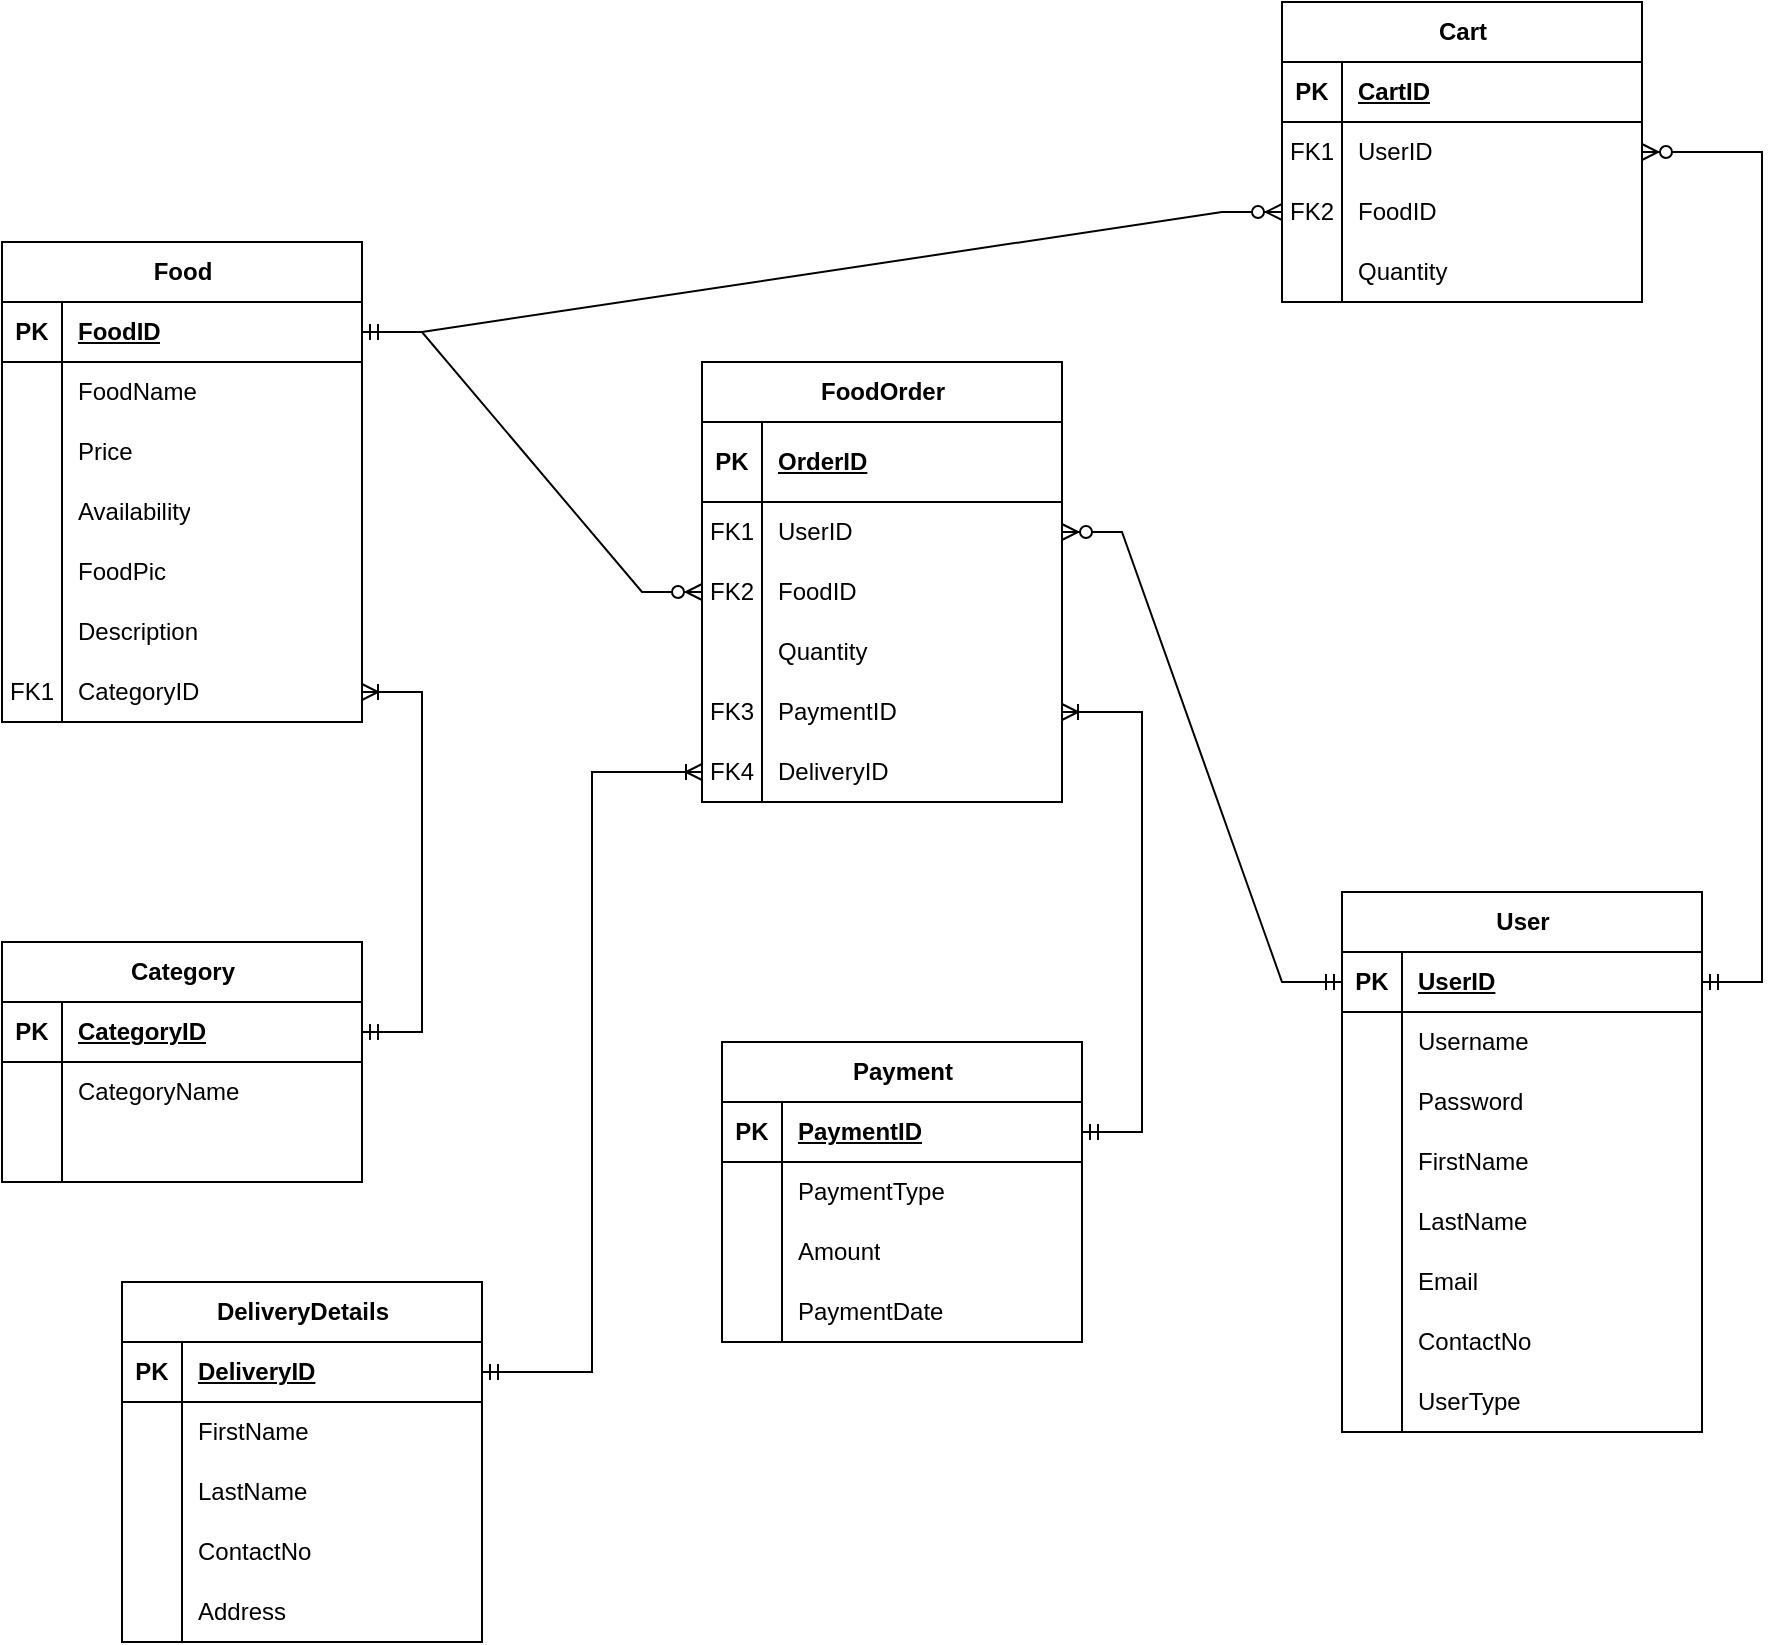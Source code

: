 <mxfile version="24.2.5" type="device">
  <diagram name="Page-1" id="NMlLQ0JSoJwZku1Y1MW2">
    <mxGraphModel dx="1026" dy="1790" grid="1" gridSize="10" guides="1" tooltips="1" connect="1" arrows="1" fold="1" page="1" pageScale="1" pageWidth="827" pageHeight="1169" math="0" shadow="0">
      <root>
        <mxCell id="0" />
        <mxCell id="1" parent="0" />
        <mxCell id="mB0kpQMCV0kYbzKHVX93-14" value="Food" style="shape=table;startSize=30;container=1;collapsible=1;childLayout=tableLayout;fixedRows=1;rowLines=0;fontStyle=1;align=center;resizeLast=1;html=1;" parent="1" vertex="1">
          <mxGeometry x="20" y="-150" width="180" height="240" as="geometry" />
        </mxCell>
        <mxCell id="mB0kpQMCV0kYbzKHVX93-15" value="" style="shape=tableRow;horizontal=0;startSize=0;swimlaneHead=0;swimlaneBody=0;fillColor=none;collapsible=0;dropTarget=0;points=[[0,0.5],[1,0.5]];portConstraint=eastwest;top=0;left=0;right=0;bottom=1;" parent="mB0kpQMCV0kYbzKHVX93-14" vertex="1">
          <mxGeometry y="30" width="180" height="30" as="geometry" />
        </mxCell>
        <mxCell id="mB0kpQMCV0kYbzKHVX93-16" value="PK" style="shape=partialRectangle;connectable=0;fillColor=none;top=0;left=0;bottom=0;right=0;fontStyle=1;overflow=hidden;whiteSpace=wrap;html=1;" parent="mB0kpQMCV0kYbzKHVX93-15" vertex="1">
          <mxGeometry width="30" height="30" as="geometry">
            <mxRectangle width="30" height="30" as="alternateBounds" />
          </mxGeometry>
        </mxCell>
        <mxCell id="mB0kpQMCV0kYbzKHVX93-17" value="FoodID" style="shape=partialRectangle;connectable=0;fillColor=none;top=0;left=0;bottom=0;right=0;align=left;spacingLeft=6;fontStyle=5;overflow=hidden;whiteSpace=wrap;html=1;" parent="mB0kpQMCV0kYbzKHVX93-15" vertex="1">
          <mxGeometry x="30" width="150" height="30" as="geometry">
            <mxRectangle width="150" height="30" as="alternateBounds" />
          </mxGeometry>
        </mxCell>
        <mxCell id="mB0kpQMCV0kYbzKHVX93-18" value="" style="shape=tableRow;horizontal=0;startSize=0;swimlaneHead=0;swimlaneBody=0;fillColor=none;collapsible=0;dropTarget=0;points=[[0,0.5],[1,0.5]];portConstraint=eastwest;top=0;left=0;right=0;bottom=0;" parent="mB0kpQMCV0kYbzKHVX93-14" vertex="1">
          <mxGeometry y="60" width="180" height="30" as="geometry" />
        </mxCell>
        <mxCell id="mB0kpQMCV0kYbzKHVX93-19" value="" style="shape=partialRectangle;connectable=0;fillColor=none;top=0;left=0;bottom=0;right=0;editable=1;overflow=hidden;whiteSpace=wrap;html=1;" parent="mB0kpQMCV0kYbzKHVX93-18" vertex="1">
          <mxGeometry width="30" height="30" as="geometry">
            <mxRectangle width="30" height="30" as="alternateBounds" />
          </mxGeometry>
        </mxCell>
        <mxCell id="mB0kpQMCV0kYbzKHVX93-20" value="FoodName" style="shape=partialRectangle;connectable=0;fillColor=none;top=0;left=0;bottom=0;right=0;align=left;spacingLeft=6;overflow=hidden;whiteSpace=wrap;html=1;" parent="mB0kpQMCV0kYbzKHVX93-18" vertex="1">
          <mxGeometry x="30" width="150" height="30" as="geometry">
            <mxRectangle width="150" height="30" as="alternateBounds" />
          </mxGeometry>
        </mxCell>
        <mxCell id="mB0kpQMCV0kYbzKHVX93-21" value="" style="shape=tableRow;horizontal=0;startSize=0;swimlaneHead=0;swimlaneBody=0;fillColor=none;collapsible=0;dropTarget=0;points=[[0,0.5],[1,0.5]];portConstraint=eastwest;top=0;left=0;right=0;bottom=0;" parent="mB0kpQMCV0kYbzKHVX93-14" vertex="1">
          <mxGeometry y="90" width="180" height="30" as="geometry" />
        </mxCell>
        <mxCell id="mB0kpQMCV0kYbzKHVX93-22" value="" style="shape=partialRectangle;connectable=0;fillColor=none;top=0;left=0;bottom=0;right=0;editable=1;overflow=hidden;whiteSpace=wrap;html=1;" parent="mB0kpQMCV0kYbzKHVX93-21" vertex="1">
          <mxGeometry width="30" height="30" as="geometry">
            <mxRectangle width="30" height="30" as="alternateBounds" />
          </mxGeometry>
        </mxCell>
        <mxCell id="mB0kpQMCV0kYbzKHVX93-23" value="Price" style="shape=partialRectangle;connectable=0;fillColor=none;top=0;left=0;bottom=0;right=0;align=left;spacingLeft=6;overflow=hidden;whiteSpace=wrap;html=1;" parent="mB0kpQMCV0kYbzKHVX93-21" vertex="1">
          <mxGeometry x="30" width="150" height="30" as="geometry">
            <mxRectangle width="150" height="30" as="alternateBounds" />
          </mxGeometry>
        </mxCell>
        <mxCell id="mB0kpQMCV0kYbzKHVX93-79" style="shape=tableRow;horizontal=0;startSize=0;swimlaneHead=0;swimlaneBody=0;fillColor=none;collapsible=0;dropTarget=0;points=[[0,0.5],[1,0.5]];portConstraint=eastwest;top=0;left=0;right=0;bottom=0;" parent="mB0kpQMCV0kYbzKHVX93-14" vertex="1">
          <mxGeometry y="120" width="180" height="30" as="geometry" />
        </mxCell>
        <mxCell id="mB0kpQMCV0kYbzKHVX93-80" style="shape=partialRectangle;connectable=0;fillColor=none;top=0;left=0;bottom=0;right=0;editable=1;overflow=hidden;whiteSpace=wrap;html=1;" parent="mB0kpQMCV0kYbzKHVX93-79" vertex="1">
          <mxGeometry width="30" height="30" as="geometry">
            <mxRectangle width="30" height="30" as="alternateBounds" />
          </mxGeometry>
        </mxCell>
        <mxCell id="mB0kpQMCV0kYbzKHVX93-81" value="Availability" style="shape=partialRectangle;connectable=0;fillColor=none;top=0;left=0;bottom=0;right=0;align=left;spacingLeft=6;overflow=hidden;whiteSpace=wrap;html=1;" parent="mB0kpQMCV0kYbzKHVX93-79" vertex="1">
          <mxGeometry x="30" width="150" height="30" as="geometry">
            <mxRectangle width="150" height="30" as="alternateBounds" />
          </mxGeometry>
        </mxCell>
        <mxCell id="mB0kpQMCV0kYbzKHVX93-98" style="shape=tableRow;horizontal=0;startSize=0;swimlaneHead=0;swimlaneBody=0;fillColor=none;collapsible=0;dropTarget=0;points=[[0,0.5],[1,0.5]];portConstraint=eastwest;top=0;left=0;right=0;bottom=0;" parent="mB0kpQMCV0kYbzKHVX93-14" vertex="1">
          <mxGeometry y="150" width="180" height="30" as="geometry" />
        </mxCell>
        <mxCell id="mB0kpQMCV0kYbzKHVX93-99" style="shape=partialRectangle;connectable=0;fillColor=none;top=0;left=0;bottom=0;right=0;editable=1;overflow=hidden;whiteSpace=wrap;html=1;" parent="mB0kpQMCV0kYbzKHVX93-98" vertex="1">
          <mxGeometry width="30" height="30" as="geometry">
            <mxRectangle width="30" height="30" as="alternateBounds" />
          </mxGeometry>
        </mxCell>
        <mxCell id="mB0kpQMCV0kYbzKHVX93-100" value="FoodPic" style="shape=partialRectangle;connectable=0;fillColor=none;top=0;left=0;bottom=0;right=0;align=left;spacingLeft=6;overflow=hidden;whiteSpace=wrap;html=1;" parent="mB0kpQMCV0kYbzKHVX93-98" vertex="1">
          <mxGeometry x="30" width="150" height="30" as="geometry">
            <mxRectangle width="150" height="30" as="alternateBounds" />
          </mxGeometry>
        </mxCell>
        <mxCell id="mB0kpQMCV0kYbzKHVX93-95" style="shape=tableRow;horizontal=0;startSize=0;swimlaneHead=0;swimlaneBody=0;fillColor=none;collapsible=0;dropTarget=0;points=[[0,0.5],[1,0.5]];portConstraint=eastwest;top=0;left=0;right=0;bottom=0;" parent="mB0kpQMCV0kYbzKHVX93-14" vertex="1">
          <mxGeometry y="180" width="180" height="30" as="geometry" />
        </mxCell>
        <mxCell id="mB0kpQMCV0kYbzKHVX93-96" style="shape=partialRectangle;connectable=0;fillColor=none;top=0;left=0;bottom=0;right=0;editable=1;overflow=hidden;whiteSpace=wrap;html=1;" parent="mB0kpQMCV0kYbzKHVX93-95" vertex="1">
          <mxGeometry width="30" height="30" as="geometry">
            <mxRectangle width="30" height="30" as="alternateBounds" />
          </mxGeometry>
        </mxCell>
        <mxCell id="mB0kpQMCV0kYbzKHVX93-97" value="Description" style="shape=partialRectangle;connectable=0;fillColor=none;top=0;left=0;bottom=0;right=0;align=left;spacingLeft=6;overflow=hidden;whiteSpace=wrap;html=1;" parent="mB0kpQMCV0kYbzKHVX93-95" vertex="1">
          <mxGeometry x="30" width="150" height="30" as="geometry">
            <mxRectangle width="150" height="30" as="alternateBounds" />
          </mxGeometry>
        </mxCell>
        <mxCell id="mB0kpQMCV0kYbzKHVX93-101" style="shape=tableRow;horizontal=0;startSize=0;swimlaneHead=0;swimlaneBody=0;fillColor=none;collapsible=0;dropTarget=0;points=[[0,0.5],[1,0.5]];portConstraint=eastwest;top=0;left=0;right=0;bottom=0;" parent="mB0kpQMCV0kYbzKHVX93-14" vertex="1">
          <mxGeometry y="210" width="180" height="30" as="geometry" />
        </mxCell>
        <mxCell id="mB0kpQMCV0kYbzKHVX93-102" value="FK1" style="shape=partialRectangle;connectable=0;fillColor=none;top=0;left=0;bottom=0;right=0;editable=1;overflow=hidden;whiteSpace=wrap;html=1;" parent="mB0kpQMCV0kYbzKHVX93-101" vertex="1">
          <mxGeometry width="30" height="30" as="geometry">
            <mxRectangle width="30" height="30" as="alternateBounds" />
          </mxGeometry>
        </mxCell>
        <mxCell id="mB0kpQMCV0kYbzKHVX93-103" value="CategoryID" style="shape=partialRectangle;connectable=0;fillColor=none;top=0;left=0;bottom=0;right=0;align=left;spacingLeft=6;overflow=hidden;whiteSpace=wrap;html=1;" parent="mB0kpQMCV0kYbzKHVX93-101" vertex="1">
          <mxGeometry x="30" width="150" height="30" as="geometry">
            <mxRectangle width="150" height="30" as="alternateBounds" />
          </mxGeometry>
        </mxCell>
        <mxCell id="mB0kpQMCV0kYbzKHVX93-27" value="User" style="shape=table;startSize=30;container=1;collapsible=1;childLayout=tableLayout;fixedRows=1;rowLines=0;fontStyle=1;align=center;resizeLast=1;html=1;" parent="1" vertex="1">
          <mxGeometry x="690" y="175" width="180" height="270" as="geometry">
            <mxRectangle x="640" y="-190" width="70" height="30" as="alternateBounds" />
          </mxGeometry>
        </mxCell>
        <mxCell id="mB0kpQMCV0kYbzKHVX93-28" value="" style="shape=tableRow;horizontal=0;startSize=0;swimlaneHead=0;swimlaneBody=0;fillColor=none;collapsible=0;dropTarget=0;points=[[0,0.5],[1,0.5]];portConstraint=eastwest;top=0;left=0;right=0;bottom=1;" parent="mB0kpQMCV0kYbzKHVX93-27" vertex="1">
          <mxGeometry y="30" width="180" height="30" as="geometry" />
        </mxCell>
        <mxCell id="mB0kpQMCV0kYbzKHVX93-29" value="PK" style="shape=partialRectangle;connectable=0;fillColor=none;top=0;left=0;bottom=0;right=0;fontStyle=1;overflow=hidden;whiteSpace=wrap;html=1;" parent="mB0kpQMCV0kYbzKHVX93-28" vertex="1">
          <mxGeometry width="30" height="30" as="geometry">
            <mxRectangle width="30" height="30" as="alternateBounds" />
          </mxGeometry>
        </mxCell>
        <mxCell id="mB0kpQMCV0kYbzKHVX93-30" value="UserID" style="shape=partialRectangle;connectable=0;fillColor=none;top=0;left=0;bottom=0;right=0;align=left;spacingLeft=6;fontStyle=5;overflow=hidden;whiteSpace=wrap;html=1;" parent="mB0kpQMCV0kYbzKHVX93-28" vertex="1">
          <mxGeometry x="30" width="150" height="30" as="geometry">
            <mxRectangle width="150" height="30" as="alternateBounds" />
          </mxGeometry>
        </mxCell>
        <mxCell id="mB0kpQMCV0kYbzKHVX93-31" value="" style="shape=tableRow;horizontal=0;startSize=0;swimlaneHead=0;swimlaneBody=0;fillColor=none;collapsible=0;dropTarget=0;points=[[0,0.5],[1,0.5]];portConstraint=eastwest;top=0;left=0;right=0;bottom=0;" parent="mB0kpQMCV0kYbzKHVX93-27" vertex="1">
          <mxGeometry y="60" width="180" height="30" as="geometry" />
        </mxCell>
        <mxCell id="mB0kpQMCV0kYbzKHVX93-32" value="" style="shape=partialRectangle;connectable=0;fillColor=none;top=0;left=0;bottom=0;right=0;editable=1;overflow=hidden;whiteSpace=wrap;html=1;" parent="mB0kpQMCV0kYbzKHVX93-31" vertex="1">
          <mxGeometry width="30" height="30" as="geometry">
            <mxRectangle width="30" height="30" as="alternateBounds" />
          </mxGeometry>
        </mxCell>
        <mxCell id="mB0kpQMCV0kYbzKHVX93-33" value="Username" style="shape=partialRectangle;connectable=0;fillColor=none;top=0;left=0;bottom=0;right=0;align=left;spacingLeft=6;overflow=hidden;whiteSpace=wrap;html=1;" parent="mB0kpQMCV0kYbzKHVX93-31" vertex="1">
          <mxGeometry x="30" width="150" height="30" as="geometry">
            <mxRectangle width="150" height="30" as="alternateBounds" />
          </mxGeometry>
        </mxCell>
        <mxCell id="mB0kpQMCV0kYbzKHVX93-34" value="" style="shape=tableRow;horizontal=0;startSize=0;swimlaneHead=0;swimlaneBody=0;fillColor=none;collapsible=0;dropTarget=0;points=[[0,0.5],[1,0.5]];portConstraint=eastwest;top=0;left=0;right=0;bottom=0;" parent="mB0kpQMCV0kYbzKHVX93-27" vertex="1">
          <mxGeometry y="90" width="180" height="30" as="geometry" />
        </mxCell>
        <mxCell id="mB0kpQMCV0kYbzKHVX93-35" value="" style="shape=partialRectangle;connectable=0;fillColor=none;top=0;left=0;bottom=0;right=0;editable=1;overflow=hidden;whiteSpace=wrap;html=1;" parent="mB0kpQMCV0kYbzKHVX93-34" vertex="1">
          <mxGeometry width="30" height="30" as="geometry">
            <mxRectangle width="30" height="30" as="alternateBounds" />
          </mxGeometry>
        </mxCell>
        <mxCell id="mB0kpQMCV0kYbzKHVX93-36" value="Password" style="shape=partialRectangle;connectable=0;fillColor=none;top=0;left=0;bottom=0;right=0;align=left;spacingLeft=6;overflow=hidden;whiteSpace=wrap;html=1;" parent="mB0kpQMCV0kYbzKHVX93-34" vertex="1">
          <mxGeometry x="30" width="150" height="30" as="geometry">
            <mxRectangle width="150" height="30" as="alternateBounds" />
          </mxGeometry>
        </mxCell>
        <mxCell id="mB0kpQMCV0kYbzKHVX93-37" value="" style="shape=tableRow;horizontal=0;startSize=0;swimlaneHead=0;swimlaneBody=0;fillColor=none;collapsible=0;dropTarget=0;points=[[0,0.5],[1,0.5]];portConstraint=eastwest;top=0;left=0;right=0;bottom=0;" parent="mB0kpQMCV0kYbzKHVX93-27" vertex="1">
          <mxGeometry y="120" width="180" height="30" as="geometry" />
        </mxCell>
        <mxCell id="mB0kpQMCV0kYbzKHVX93-38" value="" style="shape=partialRectangle;connectable=0;fillColor=none;top=0;left=0;bottom=0;right=0;editable=1;overflow=hidden;whiteSpace=wrap;html=1;" parent="mB0kpQMCV0kYbzKHVX93-37" vertex="1">
          <mxGeometry width="30" height="30" as="geometry">
            <mxRectangle width="30" height="30" as="alternateBounds" />
          </mxGeometry>
        </mxCell>
        <mxCell id="mB0kpQMCV0kYbzKHVX93-39" value="FirstName" style="shape=partialRectangle;connectable=0;fillColor=none;top=0;left=0;bottom=0;right=0;align=left;spacingLeft=6;overflow=hidden;whiteSpace=wrap;html=1;" parent="mB0kpQMCV0kYbzKHVX93-37" vertex="1">
          <mxGeometry x="30" width="150" height="30" as="geometry">
            <mxRectangle width="150" height="30" as="alternateBounds" />
          </mxGeometry>
        </mxCell>
        <mxCell id="MkMnT_YUGGqUmff9P7az-1" style="shape=tableRow;horizontal=0;startSize=0;swimlaneHead=0;swimlaneBody=0;fillColor=none;collapsible=0;dropTarget=0;points=[[0,0.5],[1,0.5]];portConstraint=eastwest;top=0;left=0;right=0;bottom=0;" parent="mB0kpQMCV0kYbzKHVX93-27" vertex="1">
          <mxGeometry y="150" width="180" height="30" as="geometry" />
        </mxCell>
        <mxCell id="MkMnT_YUGGqUmff9P7az-2" style="shape=partialRectangle;connectable=0;fillColor=none;top=0;left=0;bottom=0;right=0;editable=1;overflow=hidden;whiteSpace=wrap;html=1;" parent="MkMnT_YUGGqUmff9P7az-1" vertex="1">
          <mxGeometry width="30" height="30" as="geometry">
            <mxRectangle width="30" height="30" as="alternateBounds" />
          </mxGeometry>
        </mxCell>
        <mxCell id="MkMnT_YUGGqUmff9P7az-3" value="LastName" style="shape=partialRectangle;connectable=0;fillColor=none;top=0;left=0;bottom=0;right=0;align=left;spacingLeft=6;overflow=hidden;whiteSpace=wrap;html=1;" parent="MkMnT_YUGGqUmff9P7az-1" vertex="1">
          <mxGeometry x="30" width="150" height="30" as="geometry">
            <mxRectangle width="150" height="30" as="alternateBounds" />
          </mxGeometry>
        </mxCell>
        <mxCell id="MkMnT_YUGGqUmff9P7az-4" style="shape=tableRow;horizontal=0;startSize=0;swimlaneHead=0;swimlaneBody=0;fillColor=none;collapsible=0;dropTarget=0;points=[[0,0.5],[1,0.5]];portConstraint=eastwest;top=0;left=0;right=0;bottom=0;" parent="mB0kpQMCV0kYbzKHVX93-27" vertex="1">
          <mxGeometry y="180" width="180" height="30" as="geometry" />
        </mxCell>
        <mxCell id="MkMnT_YUGGqUmff9P7az-5" style="shape=partialRectangle;connectable=0;fillColor=none;top=0;left=0;bottom=0;right=0;editable=1;overflow=hidden;whiteSpace=wrap;html=1;" parent="MkMnT_YUGGqUmff9P7az-4" vertex="1">
          <mxGeometry width="30" height="30" as="geometry">
            <mxRectangle width="30" height="30" as="alternateBounds" />
          </mxGeometry>
        </mxCell>
        <mxCell id="MkMnT_YUGGqUmff9P7az-6" value="Email" style="shape=partialRectangle;connectable=0;fillColor=none;top=0;left=0;bottom=0;right=0;align=left;spacingLeft=6;overflow=hidden;whiteSpace=wrap;html=1;" parent="MkMnT_YUGGqUmff9P7az-4" vertex="1">
          <mxGeometry x="30" width="150" height="30" as="geometry">
            <mxRectangle width="150" height="30" as="alternateBounds" />
          </mxGeometry>
        </mxCell>
        <mxCell id="t2HlObmymGDgKQSyQMpd-11" style="shape=tableRow;horizontal=0;startSize=0;swimlaneHead=0;swimlaneBody=0;fillColor=none;collapsible=0;dropTarget=0;points=[[0,0.5],[1,0.5]];portConstraint=eastwest;top=0;left=0;right=0;bottom=0;" parent="mB0kpQMCV0kYbzKHVX93-27" vertex="1">
          <mxGeometry y="210" width="180" height="30" as="geometry" />
        </mxCell>
        <mxCell id="t2HlObmymGDgKQSyQMpd-12" style="shape=partialRectangle;connectable=0;fillColor=none;top=0;left=0;bottom=0;right=0;editable=1;overflow=hidden;whiteSpace=wrap;html=1;" parent="t2HlObmymGDgKQSyQMpd-11" vertex="1">
          <mxGeometry width="30" height="30" as="geometry">
            <mxRectangle width="30" height="30" as="alternateBounds" />
          </mxGeometry>
        </mxCell>
        <mxCell id="t2HlObmymGDgKQSyQMpd-13" value="ContactNo" style="shape=partialRectangle;connectable=0;fillColor=none;top=0;left=0;bottom=0;right=0;align=left;spacingLeft=6;overflow=hidden;whiteSpace=wrap;html=1;" parent="t2HlObmymGDgKQSyQMpd-11" vertex="1">
          <mxGeometry x="30" width="150" height="30" as="geometry">
            <mxRectangle width="150" height="30" as="alternateBounds" />
          </mxGeometry>
        </mxCell>
        <mxCell id="t2HlObmymGDgKQSyQMpd-8" style="shape=tableRow;horizontal=0;startSize=0;swimlaneHead=0;swimlaneBody=0;fillColor=none;collapsible=0;dropTarget=0;points=[[0,0.5],[1,0.5]];portConstraint=eastwest;top=0;left=0;right=0;bottom=0;" parent="mB0kpQMCV0kYbzKHVX93-27" vertex="1">
          <mxGeometry y="240" width="180" height="30" as="geometry" />
        </mxCell>
        <mxCell id="t2HlObmymGDgKQSyQMpd-9" style="shape=partialRectangle;connectable=0;fillColor=none;top=0;left=0;bottom=0;right=0;editable=1;overflow=hidden;whiteSpace=wrap;html=1;" parent="t2HlObmymGDgKQSyQMpd-8" vertex="1">
          <mxGeometry width="30" height="30" as="geometry">
            <mxRectangle width="30" height="30" as="alternateBounds" />
          </mxGeometry>
        </mxCell>
        <mxCell id="t2HlObmymGDgKQSyQMpd-10" value="UserType" style="shape=partialRectangle;connectable=0;fillColor=none;top=0;left=0;bottom=0;right=0;align=left;spacingLeft=6;overflow=hidden;whiteSpace=wrap;html=1;" parent="t2HlObmymGDgKQSyQMpd-8" vertex="1">
          <mxGeometry x="30" width="150" height="30" as="geometry">
            <mxRectangle width="150" height="30" as="alternateBounds" />
          </mxGeometry>
        </mxCell>
        <mxCell id="mB0kpQMCV0kYbzKHVX93-53" value="Payment" style="shape=table;startSize=30;container=1;collapsible=1;childLayout=tableLayout;fixedRows=1;rowLines=0;fontStyle=1;align=center;resizeLast=1;html=1;" parent="1" vertex="1">
          <mxGeometry x="380" y="250" width="180" height="150" as="geometry" />
        </mxCell>
        <mxCell id="mB0kpQMCV0kYbzKHVX93-54" value="" style="shape=tableRow;horizontal=0;startSize=0;swimlaneHead=0;swimlaneBody=0;fillColor=none;collapsible=0;dropTarget=0;points=[[0,0.5],[1,0.5]];portConstraint=eastwest;top=0;left=0;right=0;bottom=1;" parent="mB0kpQMCV0kYbzKHVX93-53" vertex="1">
          <mxGeometry y="30" width="180" height="30" as="geometry" />
        </mxCell>
        <mxCell id="mB0kpQMCV0kYbzKHVX93-55" value="PK" style="shape=partialRectangle;connectable=0;fillColor=none;top=0;left=0;bottom=0;right=0;fontStyle=1;overflow=hidden;whiteSpace=wrap;html=1;" parent="mB0kpQMCV0kYbzKHVX93-54" vertex="1">
          <mxGeometry width="30" height="30" as="geometry">
            <mxRectangle width="30" height="30" as="alternateBounds" />
          </mxGeometry>
        </mxCell>
        <mxCell id="mB0kpQMCV0kYbzKHVX93-56" value="PaymentID" style="shape=partialRectangle;connectable=0;fillColor=none;top=0;left=0;bottom=0;right=0;align=left;spacingLeft=6;fontStyle=5;overflow=hidden;whiteSpace=wrap;html=1;" parent="mB0kpQMCV0kYbzKHVX93-54" vertex="1">
          <mxGeometry x="30" width="150" height="30" as="geometry">
            <mxRectangle width="150" height="30" as="alternateBounds" />
          </mxGeometry>
        </mxCell>
        <mxCell id="2lDUCb20f9AdnVbE3cWg-1" style="shape=tableRow;horizontal=0;startSize=0;swimlaneHead=0;swimlaneBody=0;fillColor=none;collapsible=0;dropTarget=0;points=[[0,0.5],[1,0.5]];portConstraint=eastwest;top=0;left=0;right=0;bottom=0;" vertex="1" parent="mB0kpQMCV0kYbzKHVX93-53">
          <mxGeometry y="60" width="180" height="30" as="geometry" />
        </mxCell>
        <mxCell id="2lDUCb20f9AdnVbE3cWg-2" style="shape=partialRectangle;connectable=0;fillColor=none;top=0;left=0;bottom=0;right=0;editable=1;overflow=hidden;whiteSpace=wrap;html=1;" vertex="1" parent="2lDUCb20f9AdnVbE3cWg-1">
          <mxGeometry width="30" height="30" as="geometry">
            <mxRectangle width="30" height="30" as="alternateBounds" />
          </mxGeometry>
        </mxCell>
        <mxCell id="2lDUCb20f9AdnVbE3cWg-3" value="PaymentType" style="shape=partialRectangle;connectable=0;fillColor=none;top=0;left=0;bottom=0;right=0;align=left;spacingLeft=6;overflow=hidden;whiteSpace=wrap;html=1;" vertex="1" parent="2lDUCb20f9AdnVbE3cWg-1">
          <mxGeometry x="30" width="150" height="30" as="geometry">
            <mxRectangle width="150" height="30" as="alternateBounds" />
          </mxGeometry>
        </mxCell>
        <mxCell id="mB0kpQMCV0kYbzKHVX93-57" value="" style="shape=tableRow;horizontal=0;startSize=0;swimlaneHead=0;swimlaneBody=0;fillColor=none;collapsible=0;dropTarget=0;points=[[0,0.5],[1,0.5]];portConstraint=eastwest;top=0;left=0;right=0;bottom=0;" parent="mB0kpQMCV0kYbzKHVX93-53" vertex="1">
          <mxGeometry y="90" width="180" height="30" as="geometry" />
        </mxCell>
        <mxCell id="mB0kpQMCV0kYbzKHVX93-58" value="" style="shape=partialRectangle;connectable=0;fillColor=none;top=0;left=0;bottom=0;right=0;editable=1;overflow=hidden;whiteSpace=wrap;html=1;" parent="mB0kpQMCV0kYbzKHVX93-57" vertex="1">
          <mxGeometry width="30" height="30" as="geometry">
            <mxRectangle width="30" height="30" as="alternateBounds" />
          </mxGeometry>
        </mxCell>
        <mxCell id="mB0kpQMCV0kYbzKHVX93-59" value="Amount" style="shape=partialRectangle;connectable=0;fillColor=none;top=0;left=0;bottom=0;right=0;align=left;spacingLeft=6;overflow=hidden;whiteSpace=wrap;html=1;" parent="mB0kpQMCV0kYbzKHVX93-57" vertex="1">
          <mxGeometry x="30" width="150" height="30" as="geometry">
            <mxRectangle width="150" height="30" as="alternateBounds" />
          </mxGeometry>
        </mxCell>
        <mxCell id="mB0kpQMCV0kYbzKHVX93-63" value="" style="shape=tableRow;horizontal=0;startSize=0;swimlaneHead=0;swimlaneBody=0;fillColor=none;collapsible=0;dropTarget=0;points=[[0,0.5],[1,0.5]];portConstraint=eastwest;top=0;left=0;right=0;bottom=0;" parent="mB0kpQMCV0kYbzKHVX93-53" vertex="1">
          <mxGeometry y="120" width="180" height="30" as="geometry" />
        </mxCell>
        <mxCell id="mB0kpQMCV0kYbzKHVX93-64" value="" style="shape=partialRectangle;connectable=0;fillColor=none;top=0;left=0;bottom=0;right=0;editable=1;overflow=hidden;whiteSpace=wrap;html=1;" parent="mB0kpQMCV0kYbzKHVX93-63" vertex="1">
          <mxGeometry width="30" height="30" as="geometry">
            <mxRectangle width="30" height="30" as="alternateBounds" />
          </mxGeometry>
        </mxCell>
        <mxCell id="mB0kpQMCV0kYbzKHVX93-65" value="PaymentDate" style="shape=partialRectangle;connectable=0;fillColor=none;top=0;left=0;bottom=0;right=0;align=left;spacingLeft=6;overflow=hidden;whiteSpace=wrap;html=1;" parent="mB0kpQMCV0kYbzKHVX93-63" vertex="1">
          <mxGeometry x="30" width="150" height="30" as="geometry">
            <mxRectangle width="150" height="30" as="alternateBounds" />
          </mxGeometry>
        </mxCell>
        <mxCell id="mB0kpQMCV0kYbzKHVX93-66" value="FoodOrder" style="shape=table;startSize=30;container=1;collapsible=1;childLayout=tableLayout;fixedRows=1;rowLines=0;fontStyle=1;align=center;resizeLast=1;html=1;" parent="1" vertex="1">
          <mxGeometry x="370" y="-90" width="180" height="220" as="geometry" />
        </mxCell>
        <mxCell id="mB0kpQMCV0kYbzKHVX93-67" value="" style="shape=tableRow;horizontal=0;startSize=0;swimlaneHead=0;swimlaneBody=0;fillColor=none;collapsible=0;dropTarget=0;points=[[0,0.5],[1,0.5]];portConstraint=eastwest;top=0;left=0;right=0;bottom=1;" parent="mB0kpQMCV0kYbzKHVX93-66" vertex="1">
          <mxGeometry y="30" width="180" height="40" as="geometry" />
        </mxCell>
        <mxCell id="mB0kpQMCV0kYbzKHVX93-68" value="PK" style="shape=partialRectangle;connectable=0;fillColor=none;top=0;left=0;bottom=0;right=0;fontStyle=1;overflow=hidden;whiteSpace=wrap;html=1;" parent="mB0kpQMCV0kYbzKHVX93-67" vertex="1">
          <mxGeometry width="30" height="40" as="geometry">
            <mxRectangle width="30" height="40" as="alternateBounds" />
          </mxGeometry>
        </mxCell>
        <mxCell id="mB0kpQMCV0kYbzKHVX93-69" value="OrderID" style="shape=partialRectangle;connectable=0;fillColor=none;top=0;left=0;bottom=0;right=0;align=left;spacingLeft=6;fontStyle=5;overflow=hidden;whiteSpace=wrap;html=1;" parent="mB0kpQMCV0kYbzKHVX93-67" vertex="1">
          <mxGeometry x="30" width="150" height="40" as="geometry">
            <mxRectangle width="150" height="40" as="alternateBounds" />
          </mxGeometry>
        </mxCell>
        <mxCell id="t2HlObmymGDgKQSyQMpd-55" style="shape=tableRow;horizontal=0;startSize=0;swimlaneHead=0;swimlaneBody=0;fillColor=none;collapsible=0;dropTarget=0;points=[[0,0.5],[1,0.5]];portConstraint=eastwest;top=0;left=0;right=0;bottom=0;" parent="mB0kpQMCV0kYbzKHVX93-66" vertex="1">
          <mxGeometry y="70" width="180" height="30" as="geometry" />
        </mxCell>
        <mxCell id="t2HlObmymGDgKQSyQMpd-56" value="FK1" style="shape=partialRectangle;connectable=0;fillColor=none;top=0;left=0;bottom=0;right=0;editable=1;overflow=hidden;whiteSpace=wrap;html=1;" parent="t2HlObmymGDgKQSyQMpd-55" vertex="1">
          <mxGeometry width="30" height="30" as="geometry">
            <mxRectangle width="30" height="30" as="alternateBounds" />
          </mxGeometry>
        </mxCell>
        <mxCell id="t2HlObmymGDgKQSyQMpd-57" value="UserID" style="shape=partialRectangle;connectable=0;fillColor=none;top=0;left=0;bottom=0;right=0;align=left;spacingLeft=6;overflow=hidden;whiteSpace=wrap;html=1;" parent="t2HlObmymGDgKQSyQMpd-55" vertex="1">
          <mxGeometry x="30" width="150" height="30" as="geometry">
            <mxRectangle width="150" height="30" as="alternateBounds" />
          </mxGeometry>
        </mxCell>
        <mxCell id="mB0kpQMCV0kYbzKHVX93-73" value="" style="shape=tableRow;horizontal=0;startSize=0;swimlaneHead=0;swimlaneBody=0;fillColor=none;collapsible=0;dropTarget=0;points=[[0,0.5],[1,0.5]];portConstraint=eastwest;top=0;left=0;right=0;bottom=0;" parent="mB0kpQMCV0kYbzKHVX93-66" vertex="1">
          <mxGeometry y="100" width="180" height="30" as="geometry" />
        </mxCell>
        <mxCell id="mB0kpQMCV0kYbzKHVX93-74" value="FK2" style="shape=partialRectangle;connectable=0;fillColor=none;top=0;left=0;bottom=0;right=0;editable=1;overflow=hidden;whiteSpace=wrap;html=1;" parent="mB0kpQMCV0kYbzKHVX93-73" vertex="1">
          <mxGeometry width="30" height="30" as="geometry">
            <mxRectangle width="30" height="30" as="alternateBounds" />
          </mxGeometry>
        </mxCell>
        <mxCell id="mB0kpQMCV0kYbzKHVX93-75" value="FoodID" style="shape=partialRectangle;connectable=0;fillColor=none;top=0;left=0;bottom=0;right=0;align=left;spacingLeft=6;overflow=hidden;whiteSpace=wrap;html=1;" parent="mB0kpQMCV0kYbzKHVX93-73" vertex="1">
          <mxGeometry x="30" width="150" height="30" as="geometry">
            <mxRectangle width="150" height="30" as="alternateBounds" />
          </mxGeometry>
        </mxCell>
        <mxCell id="t2HlObmymGDgKQSyQMpd-58" style="shape=tableRow;horizontal=0;startSize=0;swimlaneHead=0;swimlaneBody=0;fillColor=none;collapsible=0;dropTarget=0;points=[[0,0.5],[1,0.5]];portConstraint=eastwest;top=0;left=0;right=0;bottom=0;" parent="mB0kpQMCV0kYbzKHVX93-66" vertex="1">
          <mxGeometry y="130" width="180" height="30" as="geometry" />
        </mxCell>
        <mxCell id="t2HlObmymGDgKQSyQMpd-59" style="shape=partialRectangle;connectable=0;fillColor=none;top=0;left=0;bottom=0;right=0;editable=1;overflow=hidden;whiteSpace=wrap;html=1;" parent="t2HlObmymGDgKQSyQMpd-58" vertex="1">
          <mxGeometry width="30" height="30" as="geometry">
            <mxRectangle width="30" height="30" as="alternateBounds" />
          </mxGeometry>
        </mxCell>
        <mxCell id="t2HlObmymGDgKQSyQMpd-60" value="Quantity" style="shape=partialRectangle;connectable=0;fillColor=none;top=0;left=0;bottom=0;right=0;align=left;spacingLeft=6;overflow=hidden;whiteSpace=wrap;html=1;" parent="t2HlObmymGDgKQSyQMpd-58" vertex="1">
          <mxGeometry x="30" width="150" height="30" as="geometry">
            <mxRectangle width="150" height="30" as="alternateBounds" />
          </mxGeometry>
        </mxCell>
        <mxCell id="t2HlObmymGDgKQSyQMpd-52" style="shape=tableRow;horizontal=0;startSize=0;swimlaneHead=0;swimlaneBody=0;fillColor=none;collapsible=0;dropTarget=0;points=[[0,0.5],[1,0.5]];portConstraint=eastwest;top=0;left=0;right=0;bottom=0;" parent="mB0kpQMCV0kYbzKHVX93-66" vertex="1">
          <mxGeometry y="160" width="180" height="30" as="geometry" />
        </mxCell>
        <mxCell id="t2HlObmymGDgKQSyQMpd-53" value="FK3" style="shape=partialRectangle;connectable=0;fillColor=none;top=0;left=0;bottom=0;right=0;editable=1;overflow=hidden;whiteSpace=wrap;html=1;" parent="t2HlObmymGDgKQSyQMpd-52" vertex="1">
          <mxGeometry width="30" height="30" as="geometry">
            <mxRectangle width="30" height="30" as="alternateBounds" />
          </mxGeometry>
        </mxCell>
        <mxCell id="t2HlObmymGDgKQSyQMpd-54" value="PaymentID" style="shape=partialRectangle;connectable=0;fillColor=none;top=0;left=0;bottom=0;right=0;align=left;spacingLeft=6;overflow=hidden;whiteSpace=wrap;html=1;" parent="t2HlObmymGDgKQSyQMpd-52" vertex="1">
          <mxGeometry x="30" width="150" height="30" as="geometry">
            <mxRectangle width="150" height="30" as="alternateBounds" />
          </mxGeometry>
        </mxCell>
        <mxCell id="mB0kpQMCV0kYbzKHVX93-86" style="shape=tableRow;horizontal=0;startSize=0;swimlaneHead=0;swimlaneBody=0;fillColor=none;collapsible=0;dropTarget=0;points=[[0,0.5],[1,0.5]];portConstraint=eastwest;top=0;left=0;right=0;bottom=0;" parent="mB0kpQMCV0kYbzKHVX93-66" vertex="1">
          <mxGeometry y="190" width="180" height="30" as="geometry" />
        </mxCell>
        <mxCell id="mB0kpQMCV0kYbzKHVX93-87" value="FK4" style="shape=partialRectangle;connectable=0;fillColor=none;top=0;left=0;bottom=0;right=0;editable=1;overflow=hidden;whiteSpace=wrap;html=1;" parent="mB0kpQMCV0kYbzKHVX93-86" vertex="1">
          <mxGeometry width="30" height="30" as="geometry">
            <mxRectangle width="30" height="30" as="alternateBounds" />
          </mxGeometry>
        </mxCell>
        <mxCell id="mB0kpQMCV0kYbzKHVX93-88" value="DeliveryID" style="shape=partialRectangle;connectable=0;fillColor=none;top=0;left=0;bottom=0;right=0;align=left;spacingLeft=6;overflow=hidden;whiteSpace=wrap;html=1;" parent="mB0kpQMCV0kYbzKHVX93-86" vertex="1">
          <mxGeometry x="30" width="150" height="30" as="geometry">
            <mxRectangle width="150" height="30" as="alternateBounds" />
          </mxGeometry>
        </mxCell>
        <mxCell id="mB0kpQMCV0kYbzKHVX93-91" value="" style="fontSize=12;html=1;endArrow=ERzeroToMany;endFill=1;startArrow=ERmandOne;rounded=0;startFill=0;edgeStyle=entityRelationEdgeStyle;exitX=1;exitY=0.5;exitDx=0;exitDy=0;" parent="1" source="mB0kpQMCV0kYbzKHVX93-15" target="t2HlObmymGDgKQSyQMpd-21" edge="1">
          <mxGeometry width="100" height="100" relative="1" as="geometry">
            <mxPoint x="320" y="120" as="sourcePoint" />
            <mxPoint x="420" y="20" as="targetPoint" />
          </mxGeometry>
        </mxCell>
        <mxCell id="mB0kpQMCV0kYbzKHVX93-129" value="Category" style="shape=table;startSize=30;container=1;collapsible=1;childLayout=tableLayout;fixedRows=1;rowLines=0;fontStyle=1;align=center;resizeLast=1;html=1;" parent="1" vertex="1">
          <mxGeometry x="20" y="200" width="180" height="120" as="geometry" />
        </mxCell>
        <mxCell id="mB0kpQMCV0kYbzKHVX93-130" value="" style="shape=tableRow;horizontal=0;startSize=0;swimlaneHead=0;swimlaneBody=0;fillColor=none;collapsible=0;dropTarget=0;points=[[0,0.5],[1,0.5]];portConstraint=eastwest;top=0;left=0;right=0;bottom=1;" parent="mB0kpQMCV0kYbzKHVX93-129" vertex="1">
          <mxGeometry y="30" width="180" height="30" as="geometry" />
        </mxCell>
        <mxCell id="mB0kpQMCV0kYbzKHVX93-131" value="PK" style="shape=partialRectangle;connectable=0;fillColor=none;top=0;left=0;bottom=0;right=0;fontStyle=1;overflow=hidden;whiteSpace=wrap;html=1;" parent="mB0kpQMCV0kYbzKHVX93-130" vertex="1">
          <mxGeometry width="30" height="30" as="geometry">
            <mxRectangle width="30" height="30" as="alternateBounds" />
          </mxGeometry>
        </mxCell>
        <mxCell id="mB0kpQMCV0kYbzKHVX93-132" value="CategoryID" style="shape=partialRectangle;connectable=0;fillColor=none;top=0;left=0;bottom=0;right=0;align=left;spacingLeft=6;fontStyle=5;overflow=hidden;whiteSpace=wrap;html=1;" parent="mB0kpQMCV0kYbzKHVX93-130" vertex="1">
          <mxGeometry x="30" width="150" height="30" as="geometry">
            <mxRectangle width="150" height="30" as="alternateBounds" />
          </mxGeometry>
        </mxCell>
        <mxCell id="mB0kpQMCV0kYbzKHVX93-133" value="" style="shape=tableRow;horizontal=0;startSize=0;swimlaneHead=0;swimlaneBody=0;fillColor=none;collapsible=0;dropTarget=0;points=[[0,0.5],[1,0.5]];portConstraint=eastwest;top=0;left=0;right=0;bottom=0;" parent="mB0kpQMCV0kYbzKHVX93-129" vertex="1">
          <mxGeometry y="60" width="180" height="30" as="geometry" />
        </mxCell>
        <mxCell id="mB0kpQMCV0kYbzKHVX93-134" value="" style="shape=partialRectangle;connectable=0;fillColor=none;top=0;left=0;bottom=0;right=0;editable=1;overflow=hidden;whiteSpace=wrap;html=1;" parent="mB0kpQMCV0kYbzKHVX93-133" vertex="1">
          <mxGeometry width="30" height="30" as="geometry">
            <mxRectangle width="30" height="30" as="alternateBounds" />
          </mxGeometry>
        </mxCell>
        <mxCell id="mB0kpQMCV0kYbzKHVX93-135" value="CategoryName" style="shape=partialRectangle;connectable=0;fillColor=none;top=0;left=0;bottom=0;right=0;align=left;spacingLeft=6;overflow=hidden;whiteSpace=wrap;html=1;" parent="mB0kpQMCV0kYbzKHVX93-133" vertex="1">
          <mxGeometry x="30" width="150" height="30" as="geometry">
            <mxRectangle width="150" height="30" as="alternateBounds" />
          </mxGeometry>
        </mxCell>
        <mxCell id="mB0kpQMCV0kYbzKHVX93-139" value="" style="shape=tableRow;horizontal=0;startSize=0;swimlaneHead=0;swimlaneBody=0;fillColor=none;collapsible=0;dropTarget=0;points=[[0,0.5],[1,0.5]];portConstraint=eastwest;top=0;left=0;right=0;bottom=0;" parent="mB0kpQMCV0kYbzKHVX93-129" vertex="1">
          <mxGeometry y="90" width="180" height="30" as="geometry" />
        </mxCell>
        <mxCell id="mB0kpQMCV0kYbzKHVX93-140" value="" style="shape=partialRectangle;connectable=0;fillColor=none;top=0;left=0;bottom=0;right=0;editable=1;overflow=hidden;whiteSpace=wrap;html=1;" parent="mB0kpQMCV0kYbzKHVX93-139" vertex="1">
          <mxGeometry width="30" height="30" as="geometry">
            <mxRectangle width="30" height="30" as="alternateBounds" />
          </mxGeometry>
        </mxCell>
        <mxCell id="mB0kpQMCV0kYbzKHVX93-141" value="" style="shape=partialRectangle;connectable=0;fillColor=none;top=0;left=0;bottom=0;right=0;align=left;spacingLeft=6;overflow=hidden;whiteSpace=wrap;html=1;" parent="mB0kpQMCV0kYbzKHVX93-139" vertex="1">
          <mxGeometry x="30" width="150" height="30" as="geometry">
            <mxRectangle width="150" height="30" as="alternateBounds" />
          </mxGeometry>
        </mxCell>
        <mxCell id="mB0kpQMCV0kYbzKHVX93-145" value="" style="edgeStyle=entityRelationEdgeStyle;fontSize=12;html=1;endArrow=ERmandOne;startArrow=ERoneToMany;rounded=0;startFill=0;endFill=0;" parent="1" source="mB0kpQMCV0kYbzKHVX93-101" target="mB0kpQMCV0kYbzKHVX93-130" edge="1">
          <mxGeometry width="100" height="100" relative="1" as="geometry">
            <mxPoint x="360" y="470" as="sourcePoint" />
            <mxPoint x="460" y="370" as="targetPoint" />
          </mxGeometry>
        </mxCell>
        <mxCell id="t2HlObmymGDgKQSyQMpd-14" value="Cart" style="shape=table;startSize=30;container=1;collapsible=1;childLayout=tableLayout;fixedRows=1;rowLines=0;fontStyle=1;align=center;resizeLast=1;html=1;" parent="1" vertex="1">
          <mxGeometry x="660" y="-270" width="180" height="150" as="geometry">
            <mxRectangle x="640" y="-190" width="70" height="30" as="alternateBounds" />
          </mxGeometry>
        </mxCell>
        <mxCell id="t2HlObmymGDgKQSyQMpd-15" value="" style="shape=tableRow;horizontal=0;startSize=0;swimlaneHead=0;swimlaneBody=0;fillColor=none;collapsible=0;dropTarget=0;points=[[0,0.5],[1,0.5]];portConstraint=eastwest;top=0;left=0;right=0;bottom=1;" parent="t2HlObmymGDgKQSyQMpd-14" vertex="1">
          <mxGeometry y="30" width="180" height="30" as="geometry" />
        </mxCell>
        <mxCell id="t2HlObmymGDgKQSyQMpd-16" value="PK" style="shape=partialRectangle;connectable=0;fillColor=none;top=0;left=0;bottom=0;right=0;fontStyle=1;overflow=hidden;whiteSpace=wrap;html=1;" parent="t2HlObmymGDgKQSyQMpd-15" vertex="1">
          <mxGeometry width="30" height="30" as="geometry">
            <mxRectangle width="30" height="30" as="alternateBounds" />
          </mxGeometry>
        </mxCell>
        <mxCell id="t2HlObmymGDgKQSyQMpd-17" value="CartID" style="shape=partialRectangle;connectable=0;fillColor=none;top=0;left=0;bottom=0;right=0;align=left;spacingLeft=6;fontStyle=5;overflow=hidden;whiteSpace=wrap;html=1;" parent="t2HlObmymGDgKQSyQMpd-15" vertex="1">
          <mxGeometry x="30" width="150" height="30" as="geometry">
            <mxRectangle width="150" height="30" as="alternateBounds" />
          </mxGeometry>
        </mxCell>
        <mxCell id="t2HlObmymGDgKQSyQMpd-18" value="" style="shape=tableRow;horizontal=0;startSize=0;swimlaneHead=0;swimlaneBody=0;fillColor=none;collapsible=0;dropTarget=0;points=[[0,0.5],[1,0.5]];portConstraint=eastwest;top=0;left=0;right=0;bottom=0;" parent="t2HlObmymGDgKQSyQMpd-14" vertex="1">
          <mxGeometry y="60" width="180" height="30" as="geometry" />
        </mxCell>
        <mxCell id="t2HlObmymGDgKQSyQMpd-19" value="FK1" style="shape=partialRectangle;connectable=0;fillColor=none;top=0;left=0;bottom=0;right=0;editable=1;overflow=hidden;whiteSpace=wrap;html=1;" parent="t2HlObmymGDgKQSyQMpd-18" vertex="1">
          <mxGeometry width="30" height="30" as="geometry">
            <mxRectangle width="30" height="30" as="alternateBounds" />
          </mxGeometry>
        </mxCell>
        <mxCell id="t2HlObmymGDgKQSyQMpd-20" value="UserID" style="shape=partialRectangle;connectable=0;fillColor=none;top=0;left=0;bottom=0;right=0;align=left;spacingLeft=6;overflow=hidden;whiteSpace=wrap;html=1;" parent="t2HlObmymGDgKQSyQMpd-18" vertex="1">
          <mxGeometry x="30" width="150" height="30" as="geometry">
            <mxRectangle width="150" height="30" as="alternateBounds" />
          </mxGeometry>
        </mxCell>
        <mxCell id="t2HlObmymGDgKQSyQMpd-21" value="" style="shape=tableRow;horizontal=0;startSize=0;swimlaneHead=0;swimlaneBody=0;fillColor=none;collapsible=0;dropTarget=0;points=[[0,0.5],[1,0.5]];portConstraint=eastwest;top=0;left=0;right=0;bottom=0;" parent="t2HlObmymGDgKQSyQMpd-14" vertex="1">
          <mxGeometry y="90" width="180" height="30" as="geometry" />
        </mxCell>
        <mxCell id="t2HlObmymGDgKQSyQMpd-22" value="FK2" style="shape=partialRectangle;connectable=0;fillColor=none;top=0;left=0;bottom=0;right=0;editable=1;overflow=hidden;whiteSpace=wrap;html=1;" parent="t2HlObmymGDgKQSyQMpd-21" vertex="1">
          <mxGeometry width="30" height="30" as="geometry">
            <mxRectangle width="30" height="30" as="alternateBounds" />
          </mxGeometry>
        </mxCell>
        <mxCell id="t2HlObmymGDgKQSyQMpd-23" value="FoodID" style="shape=partialRectangle;connectable=0;fillColor=none;top=0;left=0;bottom=0;right=0;align=left;spacingLeft=6;overflow=hidden;whiteSpace=wrap;html=1;" parent="t2HlObmymGDgKQSyQMpd-21" vertex="1">
          <mxGeometry x="30" width="150" height="30" as="geometry">
            <mxRectangle width="150" height="30" as="alternateBounds" />
          </mxGeometry>
        </mxCell>
        <mxCell id="t2HlObmymGDgKQSyQMpd-24" value="" style="shape=tableRow;horizontal=0;startSize=0;swimlaneHead=0;swimlaneBody=0;fillColor=none;collapsible=0;dropTarget=0;points=[[0,0.5],[1,0.5]];portConstraint=eastwest;top=0;left=0;right=0;bottom=0;" parent="t2HlObmymGDgKQSyQMpd-14" vertex="1">
          <mxGeometry y="120" width="180" height="30" as="geometry" />
        </mxCell>
        <mxCell id="t2HlObmymGDgKQSyQMpd-25" value="" style="shape=partialRectangle;connectable=0;fillColor=none;top=0;left=0;bottom=0;right=0;editable=1;overflow=hidden;whiteSpace=wrap;html=1;" parent="t2HlObmymGDgKQSyQMpd-24" vertex="1">
          <mxGeometry width="30" height="30" as="geometry">
            <mxRectangle width="30" height="30" as="alternateBounds" />
          </mxGeometry>
        </mxCell>
        <mxCell id="t2HlObmymGDgKQSyQMpd-26" value="Quantity" style="shape=partialRectangle;connectable=0;fillColor=none;top=0;left=0;bottom=0;right=0;align=left;spacingLeft=6;overflow=hidden;whiteSpace=wrap;html=1;" parent="t2HlObmymGDgKQSyQMpd-24" vertex="1">
          <mxGeometry x="30" width="150" height="30" as="geometry">
            <mxRectangle width="150" height="30" as="alternateBounds" />
          </mxGeometry>
        </mxCell>
        <mxCell id="t2HlObmymGDgKQSyQMpd-43" value="" style="edgeStyle=entityRelationEdgeStyle;fontSize=12;html=1;endArrow=ERzeroToMany;startArrow=ERmandOne;rounded=0;jumpStyle=none;curved=0;" parent="1" source="mB0kpQMCV0kYbzKHVX93-28" target="t2HlObmymGDgKQSyQMpd-18" edge="1">
          <mxGeometry width="100" height="100" relative="1" as="geometry">
            <mxPoint x="730" y="-200" as="sourcePoint" />
            <mxPoint x="520" y="-345" as="targetPoint" />
            <Array as="points">
              <mxPoint x="780" y="-240" />
              <mxPoint x="550" y="-96" />
              <mxPoint x="580" y="-160" />
              <mxPoint x="740" y="-250" />
              <mxPoint x="630" y="-270" />
              <mxPoint x="790" y="-290" />
            </Array>
          </mxGeometry>
        </mxCell>
        <mxCell id="t2HlObmymGDgKQSyQMpd-44" value="" style="edgeStyle=entityRelationEdgeStyle;fontSize=12;html=1;endArrow=ERmandOne;startArrow=ERoneToMany;rounded=0;startFill=0;endFill=0;" parent="1" source="t2HlObmymGDgKQSyQMpd-52" target="mB0kpQMCV0kYbzKHVX93-54" edge="1">
          <mxGeometry width="100" height="100" relative="1" as="geometry">
            <mxPoint x="480" y="240" as="sourcePoint" />
            <mxPoint x="580" y="240" as="targetPoint" />
          </mxGeometry>
        </mxCell>
        <mxCell id="t2HlObmymGDgKQSyQMpd-61" value="" style="edgeStyle=entityRelationEdgeStyle;fontSize=12;html=1;endArrow=ERzeroToMany;startArrow=ERmandOne;rounded=0;jumpStyle=none;curved=0;" parent="1" source="mB0kpQMCV0kYbzKHVX93-28" target="t2HlObmymGDgKQSyQMpd-55" edge="1">
          <mxGeometry width="100" height="100" relative="1" as="geometry">
            <mxPoint x="1010" y="200" as="sourcePoint" />
            <mxPoint x="1030" y="-120" as="targetPoint" />
            <Array as="points">
              <mxPoint x="970" y="-225" />
              <mxPoint x="740" y="-81" />
              <mxPoint x="770" y="-145" />
              <mxPoint x="930" y="-235" />
              <mxPoint x="820" y="-255" />
              <mxPoint x="980" y="-275" />
            </Array>
          </mxGeometry>
        </mxCell>
        <mxCell id="t2HlObmymGDgKQSyQMpd-64" value="" style="fontSize=12;html=1;endArrow=ERzeroToMany;endFill=1;startArrow=ERmandOne;rounded=0;startFill=0;edgeStyle=entityRelationEdgeStyle;" parent="1" source="mB0kpQMCV0kYbzKHVX93-15" target="mB0kpQMCV0kYbzKHVX93-73" edge="1">
          <mxGeometry width="100" height="100" relative="1" as="geometry">
            <mxPoint x="210" y="-95" as="sourcePoint" />
            <mxPoint x="670" y="-185" as="targetPoint" />
          </mxGeometry>
        </mxCell>
        <mxCell id="2lDUCb20f9AdnVbE3cWg-4" value="DeliveryDetails" style="shape=table;startSize=30;container=1;collapsible=1;childLayout=tableLayout;fixedRows=1;rowLines=0;fontStyle=1;align=center;resizeLast=1;html=1;" vertex="1" parent="1">
          <mxGeometry x="80" y="370" width="180" height="180" as="geometry" />
        </mxCell>
        <mxCell id="2lDUCb20f9AdnVbE3cWg-5" value="" style="shape=tableRow;horizontal=0;startSize=0;swimlaneHead=0;swimlaneBody=0;fillColor=none;collapsible=0;dropTarget=0;points=[[0,0.5],[1,0.5]];portConstraint=eastwest;top=0;left=0;right=0;bottom=1;" vertex="1" parent="2lDUCb20f9AdnVbE3cWg-4">
          <mxGeometry y="30" width="180" height="30" as="geometry" />
        </mxCell>
        <mxCell id="2lDUCb20f9AdnVbE3cWg-6" value="PK" style="shape=partialRectangle;connectable=0;fillColor=none;top=0;left=0;bottom=0;right=0;fontStyle=1;overflow=hidden;whiteSpace=wrap;html=1;" vertex="1" parent="2lDUCb20f9AdnVbE3cWg-5">
          <mxGeometry width="30" height="30" as="geometry">
            <mxRectangle width="30" height="30" as="alternateBounds" />
          </mxGeometry>
        </mxCell>
        <mxCell id="2lDUCb20f9AdnVbE3cWg-7" value="DeliveryID" style="shape=partialRectangle;connectable=0;fillColor=none;top=0;left=0;bottom=0;right=0;align=left;spacingLeft=6;fontStyle=5;overflow=hidden;whiteSpace=wrap;html=1;" vertex="1" parent="2lDUCb20f9AdnVbE3cWg-5">
          <mxGeometry x="30" width="150" height="30" as="geometry">
            <mxRectangle width="150" height="30" as="alternateBounds" />
          </mxGeometry>
        </mxCell>
        <mxCell id="2lDUCb20f9AdnVbE3cWg-8" style="shape=tableRow;horizontal=0;startSize=0;swimlaneHead=0;swimlaneBody=0;fillColor=none;collapsible=0;dropTarget=0;points=[[0,0.5],[1,0.5]];portConstraint=eastwest;top=0;left=0;right=0;bottom=0;" vertex="1" parent="2lDUCb20f9AdnVbE3cWg-4">
          <mxGeometry y="60" width="180" height="30" as="geometry" />
        </mxCell>
        <mxCell id="2lDUCb20f9AdnVbE3cWg-9" style="shape=partialRectangle;connectable=0;fillColor=none;top=0;left=0;bottom=0;right=0;editable=1;overflow=hidden;whiteSpace=wrap;html=1;" vertex="1" parent="2lDUCb20f9AdnVbE3cWg-8">
          <mxGeometry width="30" height="30" as="geometry">
            <mxRectangle width="30" height="30" as="alternateBounds" />
          </mxGeometry>
        </mxCell>
        <mxCell id="2lDUCb20f9AdnVbE3cWg-10" value="FirstName" style="shape=partialRectangle;connectable=0;fillColor=none;top=0;left=0;bottom=0;right=0;align=left;spacingLeft=6;overflow=hidden;whiteSpace=wrap;html=1;" vertex="1" parent="2lDUCb20f9AdnVbE3cWg-8">
          <mxGeometry x="30" width="150" height="30" as="geometry">
            <mxRectangle width="150" height="30" as="alternateBounds" />
          </mxGeometry>
        </mxCell>
        <mxCell id="2lDUCb20f9AdnVbE3cWg-11" value="" style="shape=tableRow;horizontal=0;startSize=0;swimlaneHead=0;swimlaneBody=0;fillColor=none;collapsible=0;dropTarget=0;points=[[0,0.5],[1,0.5]];portConstraint=eastwest;top=0;left=0;right=0;bottom=0;" vertex="1" parent="2lDUCb20f9AdnVbE3cWg-4">
          <mxGeometry y="90" width="180" height="30" as="geometry" />
        </mxCell>
        <mxCell id="2lDUCb20f9AdnVbE3cWg-12" value="" style="shape=partialRectangle;connectable=0;fillColor=none;top=0;left=0;bottom=0;right=0;editable=1;overflow=hidden;whiteSpace=wrap;html=1;" vertex="1" parent="2lDUCb20f9AdnVbE3cWg-11">
          <mxGeometry width="30" height="30" as="geometry">
            <mxRectangle width="30" height="30" as="alternateBounds" />
          </mxGeometry>
        </mxCell>
        <mxCell id="2lDUCb20f9AdnVbE3cWg-13" value="LastName" style="shape=partialRectangle;connectable=0;fillColor=none;top=0;left=0;bottom=0;right=0;align=left;spacingLeft=6;overflow=hidden;whiteSpace=wrap;html=1;" vertex="1" parent="2lDUCb20f9AdnVbE3cWg-11">
          <mxGeometry x="30" width="150" height="30" as="geometry">
            <mxRectangle width="150" height="30" as="alternateBounds" />
          </mxGeometry>
        </mxCell>
        <mxCell id="2lDUCb20f9AdnVbE3cWg-14" value="" style="shape=tableRow;horizontal=0;startSize=0;swimlaneHead=0;swimlaneBody=0;fillColor=none;collapsible=0;dropTarget=0;points=[[0,0.5],[1,0.5]];portConstraint=eastwest;top=0;left=0;right=0;bottom=0;" vertex="1" parent="2lDUCb20f9AdnVbE3cWg-4">
          <mxGeometry y="120" width="180" height="30" as="geometry" />
        </mxCell>
        <mxCell id="2lDUCb20f9AdnVbE3cWg-15" value="" style="shape=partialRectangle;connectable=0;fillColor=none;top=0;left=0;bottom=0;right=0;editable=1;overflow=hidden;whiteSpace=wrap;html=1;" vertex="1" parent="2lDUCb20f9AdnVbE3cWg-14">
          <mxGeometry width="30" height="30" as="geometry">
            <mxRectangle width="30" height="30" as="alternateBounds" />
          </mxGeometry>
        </mxCell>
        <mxCell id="2lDUCb20f9AdnVbE3cWg-16" value="ContactNo" style="shape=partialRectangle;connectable=0;fillColor=none;top=0;left=0;bottom=0;right=0;align=left;spacingLeft=6;overflow=hidden;whiteSpace=wrap;html=1;" vertex="1" parent="2lDUCb20f9AdnVbE3cWg-14">
          <mxGeometry x="30" width="150" height="30" as="geometry">
            <mxRectangle width="150" height="30" as="alternateBounds" />
          </mxGeometry>
        </mxCell>
        <mxCell id="2lDUCb20f9AdnVbE3cWg-18" style="shape=tableRow;horizontal=0;startSize=0;swimlaneHead=0;swimlaneBody=0;fillColor=none;collapsible=0;dropTarget=0;points=[[0,0.5],[1,0.5]];portConstraint=eastwest;top=0;left=0;right=0;bottom=0;" vertex="1" parent="2lDUCb20f9AdnVbE3cWg-4">
          <mxGeometry y="150" width="180" height="30" as="geometry" />
        </mxCell>
        <mxCell id="2lDUCb20f9AdnVbE3cWg-19" style="shape=partialRectangle;connectable=0;fillColor=none;top=0;left=0;bottom=0;right=0;editable=1;overflow=hidden;whiteSpace=wrap;html=1;" vertex="1" parent="2lDUCb20f9AdnVbE3cWg-18">
          <mxGeometry width="30" height="30" as="geometry">
            <mxRectangle width="30" height="30" as="alternateBounds" />
          </mxGeometry>
        </mxCell>
        <mxCell id="2lDUCb20f9AdnVbE3cWg-20" value="Address" style="shape=partialRectangle;connectable=0;fillColor=none;top=0;left=0;bottom=0;right=0;align=left;spacingLeft=6;overflow=hidden;whiteSpace=wrap;html=1;" vertex="1" parent="2lDUCb20f9AdnVbE3cWg-18">
          <mxGeometry x="30" width="150" height="30" as="geometry">
            <mxRectangle width="150" height="30" as="alternateBounds" />
          </mxGeometry>
        </mxCell>
        <mxCell id="2lDUCb20f9AdnVbE3cWg-17" value="" style="edgeStyle=orthogonalEdgeStyle;fontSize=12;html=1;endArrow=ERmandOne;startArrow=ERoneToMany;rounded=0;startFill=0;endFill=0;" edge="1" parent="1" source="mB0kpQMCV0kYbzKHVX93-86" target="2lDUCb20f9AdnVbE3cWg-5">
          <mxGeometry width="100" height="100" relative="1" as="geometry">
            <mxPoint x="450" y="420" as="sourcePoint" />
            <mxPoint x="460" y="630" as="targetPoint" />
          </mxGeometry>
        </mxCell>
      </root>
    </mxGraphModel>
  </diagram>
</mxfile>

